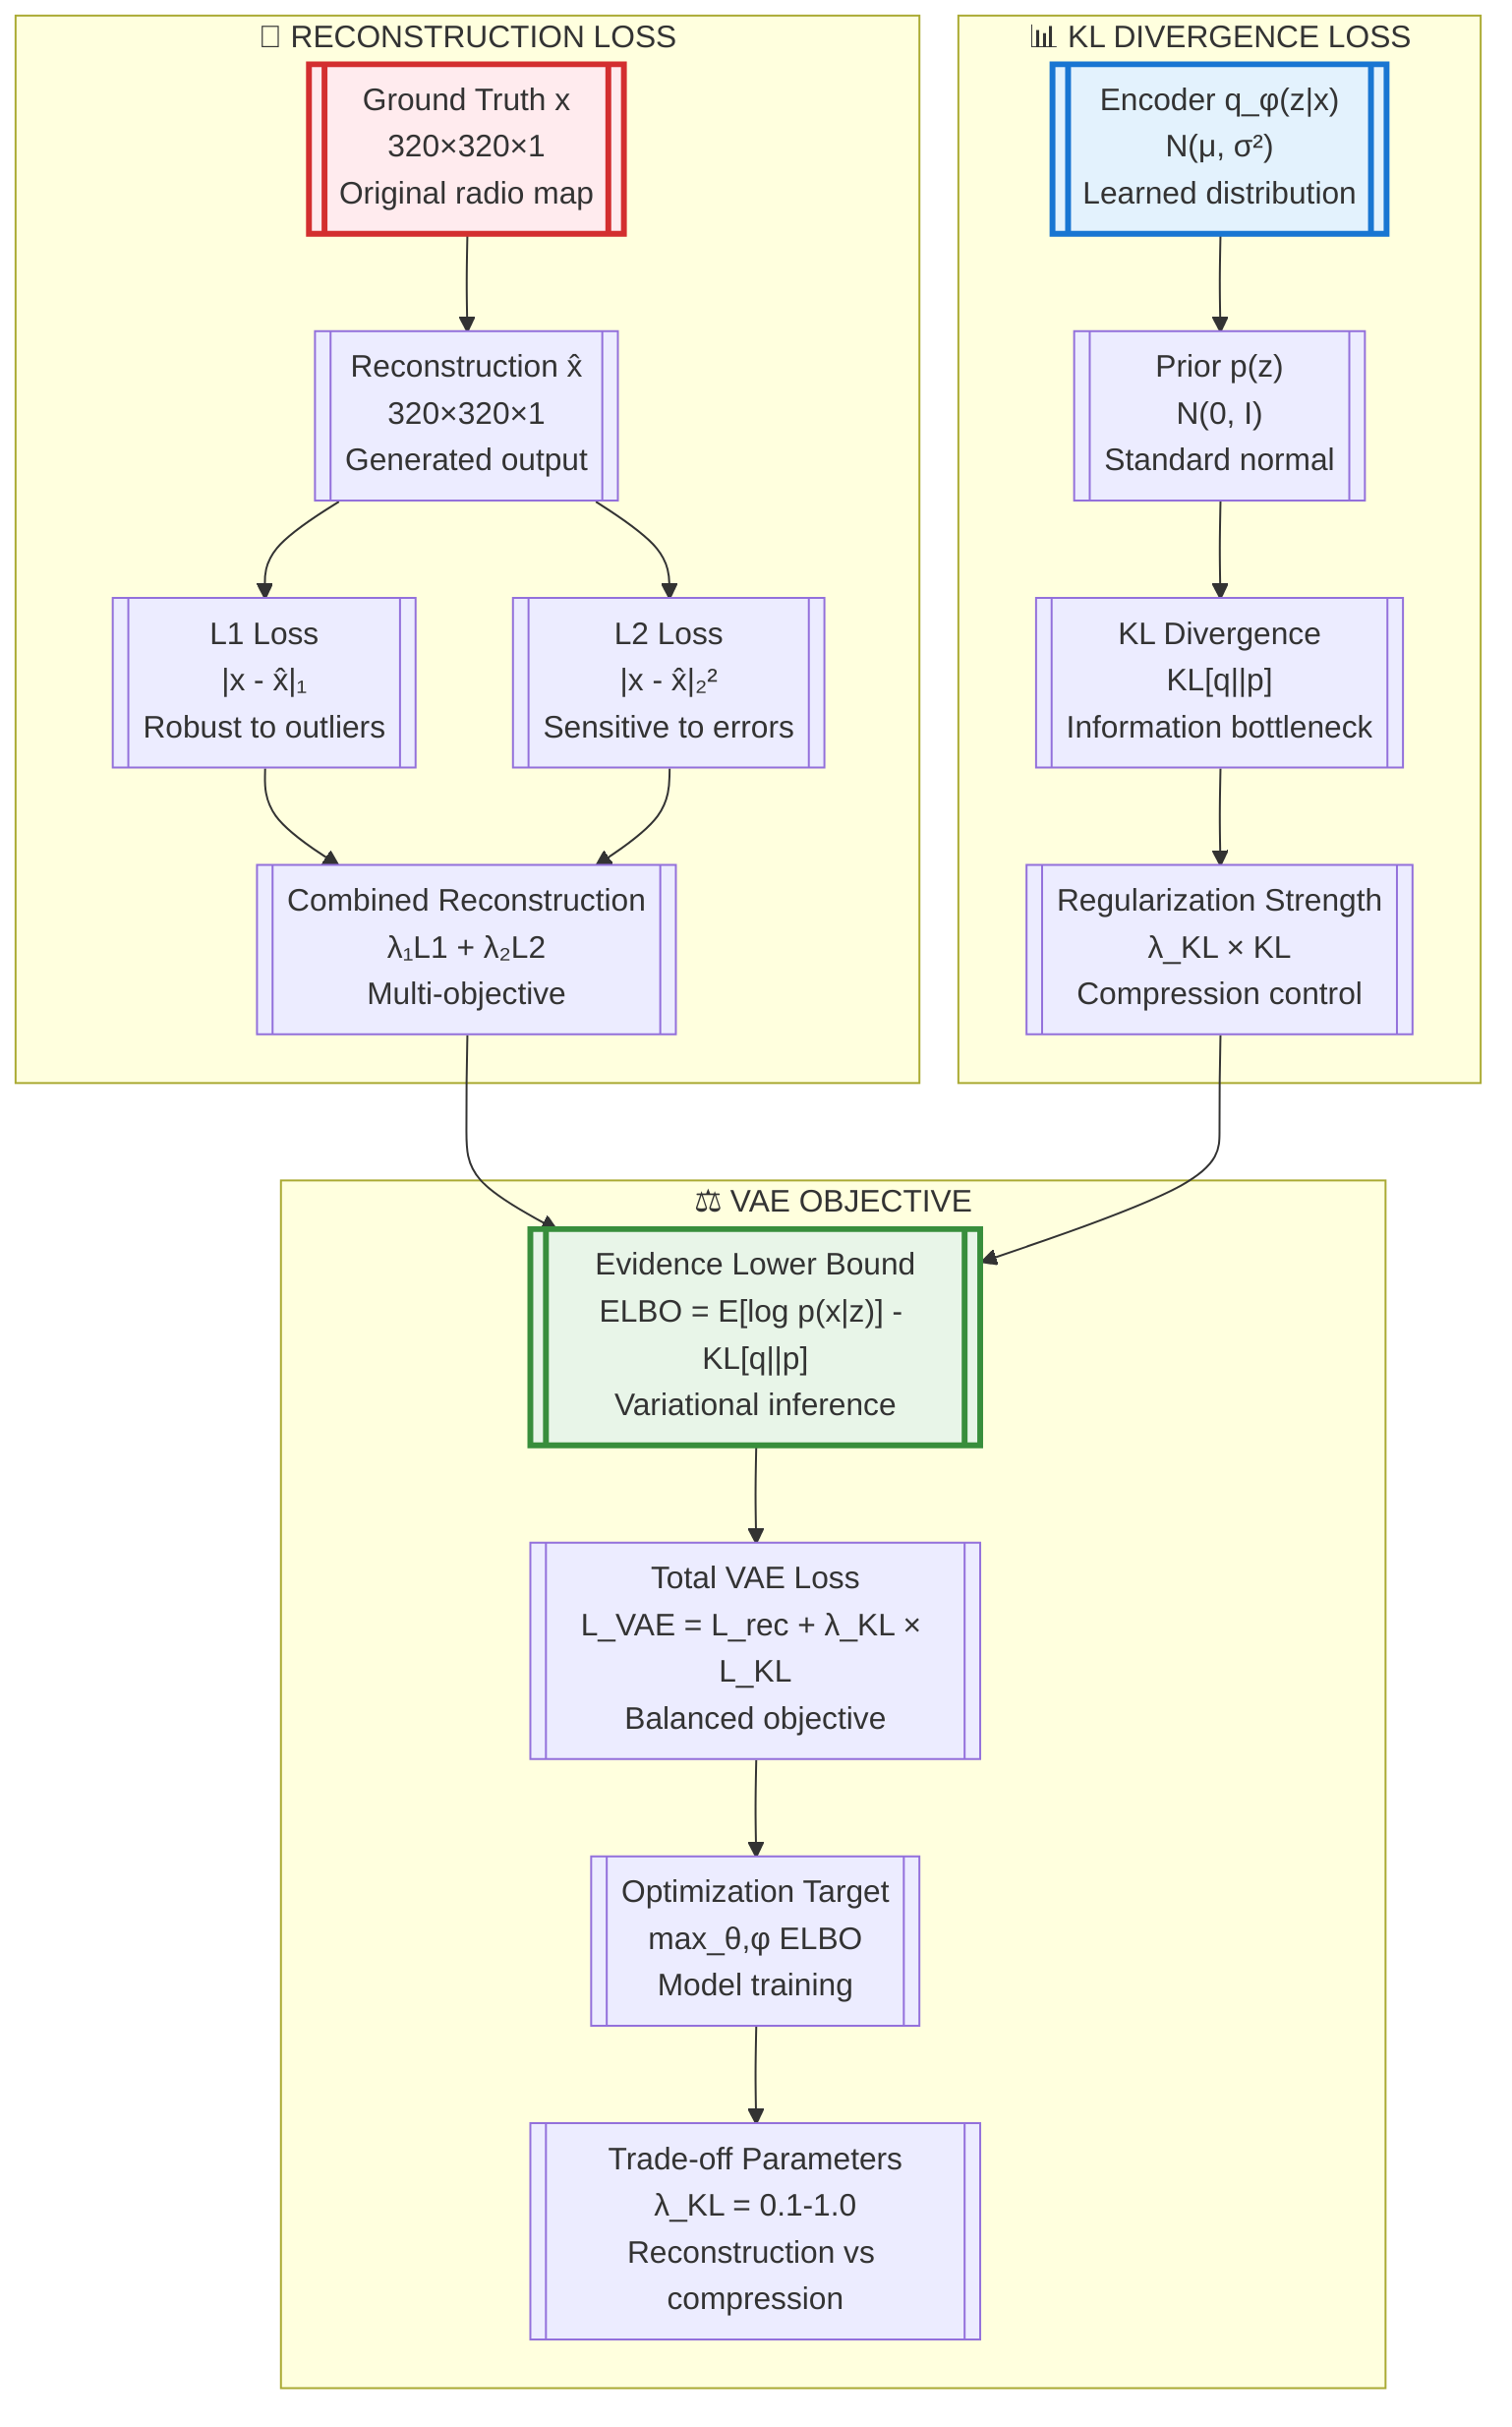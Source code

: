 %% Enhanced VAE Loss Architecture - Ultra Simple
graph TB
    subgraph "🎯 RECONSTRUCTION LOSS"
        A[["Ground Truth x<br/>320×320×1<br/>Original radio map"]] --> B[["Reconstruction x̂<br/>320×320×1<br/>Generated output"]]
        B --> C[["L1 Loss<br/>|x - x̂|₁<br/>Robust to outliers"]]
        B --> D[["L2 Loss<br/>|x - x̂|₂²<br/>Sensitive to errors"]]
        C --> E[["Combined Reconstruction<br/>λ₁L1 + λ₂L2<br/>Multi-objective"]]
        D --> E
    end
    
    subgraph "📊 KL DIVERGENCE LOSS"
        F[["Encoder q_φ(z|x)<br/>N(μ, σ²)<br/>Learned distribution"]] --> G[["Prior p(z)<br/>N(0, I)<br/>Standard normal"]]
        G --> H[["KL Divergence<br/>KL[q||p]<br/>Information bottleneck"]]
        H --> I[["Regularization Strength<br/>λ_KL × KL<br/>Compression control"]]
    end
    
    subgraph "⚖️ VAE OBJECTIVE"
        J[["Evidence Lower Bound<br/>ELBO = E[log p(x|z)] - KL[q||p]<br/>Variational inference"]] --> K[["Total VAE Loss<br/>L_VAE = L_rec + λ_KL × L_KL<br/>Balanced objective"]]
        K --> L[["Optimization Target<br/>max_θ,φ ELBO<br/>Model training"]]
        L --> M[["Trade-off Parameters<br/>λ_KL = 0.1-1.0<br/>Reconstruction vs compression"]]
    end
    
    E --> J
    I --> J
    
    style A fill:#FFEBEE,stroke:#D32F2F,stroke-width:3px
    style F fill:#E3F2FD,stroke:#1976D2,stroke-width:3px
    style J fill:#E8F5E8,stroke:#388E3C,stroke-width:3px